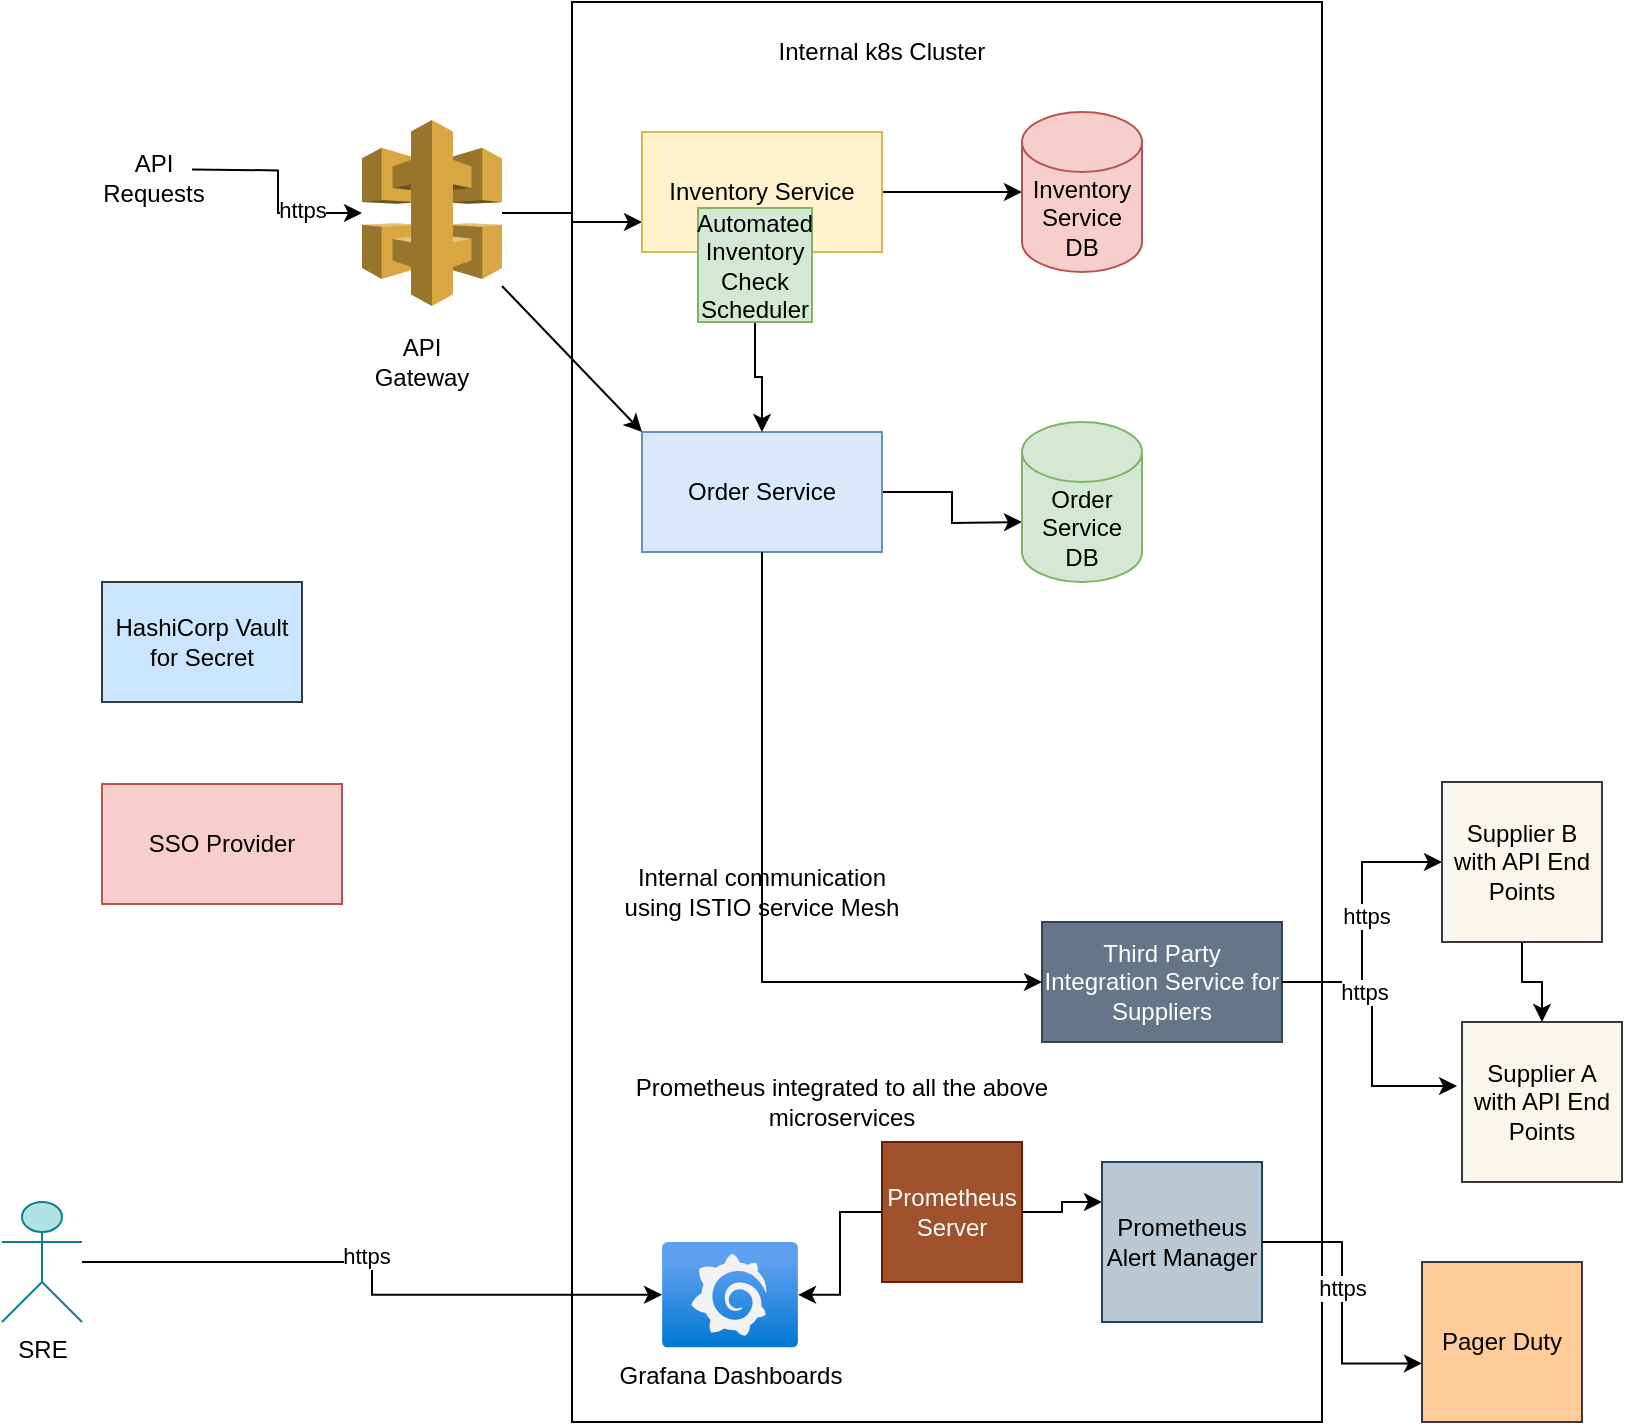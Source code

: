 <mxfile version="26.0.6">
  <diagram name="Page-1" id="Sq121gSdI1eaLHF-yedV">
    <mxGraphModel dx="2317" dy="723" grid="1" gridSize="10" guides="1" tooltips="1" connect="1" arrows="1" fold="1" page="1" pageScale="1" pageWidth="850" pageHeight="1100" background="#ffffff" math="0" shadow="0">
      <root>
        <mxCell id="0" />
        <mxCell id="1" parent="0" />
        <mxCell id="BBSbf0idhuolhISf7z3k-26" value="" style="rounded=0;whiteSpace=wrap;html=1;" parent="1" vertex="1">
          <mxGeometry x="-545" width="375" height="710" as="geometry" />
        </mxCell>
        <mxCell id="BBSbf0idhuolhISf7z3k-48" style="edgeStyle=orthogonalEdgeStyle;rounded=0;orthogonalLoop=1;jettySize=auto;html=1;" parent="1" target="BBSbf0idhuolhISf7z3k-7" edge="1">
          <mxGeometry relative="1" as="geometry">
            <mxPoint x="-735" y="83.7" as="sourcePoint" />
          </mxGeometry>
        </mxCell>
        <mxCell id="BBSbf0idhuolhISf7z3k-61" value="https" style="edgeLabel;html=1;align=center;verticalAlign=middle;resizable=0;points=[];" parent="BBSbf0idhuolhISf7z3k-48" vertex="1" connectable="0">
          <mxGeometry x="0.415" y="2" relative="1" as="geometry">
            <mxPoint x="1" as="offset" />
          </mxGeometry>
        </mxCell>
        <mxCell id="BBSbf0idhuolhISf7z3k-5" value="API Requests" style="text;html=1;align=center;verticalAlign=middle;whiteSpace=wrap;rounded=0;" parent="1" vertex="1">
          <mxGeometry x="-784" y="73" width="60" height="30" as="geometry" />
        </mxCell>
        <mxCell id="BBSbf0idhuolhISf7z3k-47" style="edgeStyle=orthogonalEdgeStyle;rounded=0;orthogonalLoop=1;jettySize=auto;html=1;entryX=0;entryY=0.75;entryDx=0;entryDy=0;" parent="1" source="BBSbf0idhuolhISf7z3k-7" target="BBSbf0idhuolhISf7z3k-9" edge="1">
          <mxGeometry relative="1" as="geometry" />
        </mxCell>
        <mxCell id="BBSbf0idhuolhISf7z3k-7" value="" style="outlineConnect=0;dashed=0;verticalLabelPosition=bottom;verticalAlign=top;align=center;html=1;shape=mxgraph.aws3.api_gateway;fillColor=#D9A741;gradientColor=none;" parent="1" vertex="1">
          <mxGeometry x="-650" y="59" width="70" height="93" as="geometry" />
        </mxCell>
        <mxCell id="BBSbf0idhuolhISf7z3k-8" value="API Gateway" style="text;html=1;align=center;verticalAlign=middle;whiteSpace=wrap;rounded=0;" parent="1" vertex="1">
          <mxGeometry x="-650" y="165" width="60" height="30" as="geometry" />
        </mxCell>
        <mxCell id="BBSbf0idhuolhISf7z3k-45" style="edgeStyle=orthogonalEdgeStyle;rounded=0;orthogonalLoop=1;jettySize=auto;html=1;" parent="1" source="BBSbf0idhuolhISf7z3k-9" edge="1">
          <mxGeometry relative="1" as="geometry">
            <mxPoint x="-320" y="95" as="targetPoint" />
          </mxGeometry>
        </mxCell>
        <mxCell id="BBSbf0idhuolhISf7z3k-9" value="Inventory Service" style="rounded=0;whiteSpace=wrap;html=1;fillColor=#fff2cc;strokeColor=#d6b656;" parent="1" vertex="1">
          <mxGeometry x="-510" y="65" width="120" height="60" as="geometry" />
        </mxCell>
        <mxCell id="BBSbf0idhuolhISf7z3k-52" style="edgeStyle=orthogonalEdgeStyle;rounded=0;orthogonalLoop=1;jettySize=auto;html=1;entryX=0;entryY=0.75;entryDx=0;entryDy=0;" parent="1" source="BBSbf0idhuolhISf7z3k-18" edge="1">
          <mxGeometry relative="1" as="geometry">
            <mxPoint x="-320" y="260" as="targetPoint" />
          </mxGeometry>
        </mxCell>
        <mxCell id="BBSbf0idhuolhISf7z3k-18" value="Order Service" style="rounded=0;whiteSpace=wrap;html=1;fillColor=#dae8fc;strokeColor=#6c8ebf;" parent="1" vertex="1">
          <mxGeometry x="-510" y="215" width="120" height="60" as="geometry" />
        </mxCell>
        <mxCell id="hgsTW5Jj8APA9lE1k1JQ-5" style="edgeStyle=orthogonalEdgeStyle;rounded=0;orthogonalLoop=1;jettySize=auto;html=1;" parent="1" source="BBSbf0idhuolhISf7z3k-22" target="hgsTW5Jj8APA9lE1k1JQ-4" edge="1">
          <mxGeometry relative="1" as="geometry" />
        </mxCell>
        <mxCell id="hgsTW5Jj8APA9lE1k1JQ-7" value="https" style="edgeLabel;html=1;align=center;verticalAlign=middle;resizable=0;points=[];" parent="hgsTW5Jj8APA9lE1k1JQ-5" vertex="1" connectable="0">
          <mxGeometry x="0.043" y="-2" relative="1" as="geometry">
            <mxPoint as="offset" />
          </mxGeometry>
        </mxCell>
        <mxCell id="BBSbf0idhuolhISf7z3k-22" value="Third Party Integration Service for Suppliers" style="rounded=0;whiteSpace=wrap;html=1;fillColor=#647687;fontColor=#ffffff;strokeColor=#314354;" parent="1" vertex="1">
          <mxGeometry x="-310" y="460" width="120" height="60" as="geometry" />
        </mxCell>
        <mxCell id="BBSbf0idhuolhISf7z3k-23" value="Supplier A with API End Points" style="whiteSpace=wrap;html=1;aspect=fixed;fillColor=#f9f7ed;strokeColor=#36393d;" parent="1" vertex="1">
          <mxGeometry x="-100" y="510" width="80" height="80" as="geometry" />
        </mxCell>
        <mxCell id="BBSbf0idhuolhISf7z3k-27" value="Internal k8s Cluster" style="text;html=1;align=center;verticalAlign=middle;whiteSpace=wrap;rounded=0;" parent="1" vertex="1">
          <mxGeometry x="-490" y="10" width="200" height="30" as="geometry" />
        </mxCell>
        <mxCell id="BBSbf0idhuolhISf7z3k-28" value="Internal communication using ISTIO service Mesh" style="text;html=1;align=center;verticalAlign=middle;whiteSpace=wrap;rounded=0;" parent="1" vertex="1">
          <mxGeometry x="-520" y="430" width="140" height="30" as="geometry" />
        </mxCell>
        <mxCell id="BBSbf0idhuolhISf7z3k-29" value="Grafana Dashboards" style="image;aspect=fixed;html=1;points=[];align=center;fontSize=12;image=img/lib/azure2/other/Grafana.svg;" parent="1" vertex="1">
          <mxGeometry x="-500" y="620" width="68" height="52.8" as="geometry" />
        </mxCell>
        <mxCell id="BBSbf0idhuolhISf7z3k-37" style="edgeStyle=orthogonalEdgeStyle;rounded=0;orthogonalLoop=1;jettySize=auto;html=1;entryX=0;entryY=0.25;entryDx=0;entryDy=0;" parent="1" source="BBSbf0idhuolhISf7z3k-30" target="BBSbf0idhuolhISf7z3k-35" edge="1">
          <mxGeometry relative="1" as="geometry" />
        </mxCell>
        <mxCell id="BBSbf0idhuolhISf7z3k-55" style="edgeStyle=orthogonalEdgeStyle;rounded=0;orthogonalLoop=1;jettySize=auto;html=1;" parent="1" source="BBSbf0idhuolhISf7z3k-30" target="BBSbf0idhuolhISf7z3k-29" edge="1">
          <mxGeometry relative="1" as="geometry" />
        </mxCell>
        <mxCell id="BBSbf0idhuolhISf7z3k-30" value="Prometheus Server" style="whiteSpace=wrap;html=1;aspect=fixed;fillColor=#a0522d;fontColor=#ffffff;strokeColor=#6D1F00;" parent="1" vertex="1">
          <mxGeometry x="-390" y="570" width="70" height="70" as="geometry" />
        </mxCell>
        <mxCell id="BBSbf0idhuolhISf7z3k-33" value="Pager Duty" style="whiteSpace=wrap;html=1;aspect=fixed;fillColor=#ffcc99;strokeColor=#36393d;" parent="1" vertex="1">
          <mxGeometry x="-120" y="630" width="80" height="80" as="geometry" />
        </mxCell>
        <mxCell id="BBSbf0idhuolhISf7z3k-35" value="Prometheus Alert Manager" style="whiteSpace=wrap;html=1;aspect=fixed;fillColor=#bac8d3;strokeColor=#23445d;" parent="1" vertex="1">
          <mxGeometry x="-280" y="580" width="80" height="80" as="geometry" />
        </mxCell>
        <mxCell id="BBSbf0idhuolhISf7z3k-36" style="edgeStyle=orthogonalEdgeStyle;rounded=0;orthogonalLoop=1;jettySize=auto;html=1;entryX=0;entryY=0.634;entryDx=0;entryDy=0;entryPerimeter=0;" parent="1" source="BBSbf0idhuolhISf7z3k-35" target="BBSbf0idhuolhISf7z3k-33" edge="1">
          <mxGeometry relative="1" as="geometry" />
        </mxCell>
        <mxCell id="BBSbf0idhuolhISf7z3k-68" value="https" style="edgeLabel;html=1;align=center;verticalAlign=middle;resizable=0;points=[];" parent="BBSbf0idhuolhISf7z3k-36" vertex="1" connectable="0">
          <mxGeometry x="-0.101" relative="1" as="geometry">
            <mxPoint as="offset" />
          </mxGeometry>
        </mxCell>
        <mxCell id="BBSbf0idhuolhISf7z3k-38" style="edgeStyle=orthogonalEdgeStyle;rounded=0;orthogonalLoop=1;jettySize=auto;html=1;entryX=-0.031;entryY=0.4;entryDx=0;entryDy=0;entryPerimeter=0;" parent="1" source="BBSbf0idhuolhISf7z3k-22" target="BBSbf0idhuolhISf7z3k-23" edge="1">
          <mxGeometry relative="1" as="geometry" />
        </mxCell>
        <mxCell id="BBSbf0idhuolhISf7z3k-67" value="https" style="edgeLabel;html=1;align=center;verticalAlign=middle;resizable=0;points=[];" parent="BBSbf0idhuolhISf7z3k-38" vertex="1" connectable="0">
          <mxGeometry x="-0.29" y="-4" relative="1" as="geometry">
            <mxPoint as="offset" />
          </mxGeometry>
        </mxCell>
        <mxCell id="BBSbf0idhuolhISf7z3k-49" value="" style="endArrow=classic;html=1;rounded=0;entryX=0;entryY=0;entryDx=0;entryDy=0;" parent="1" source="BBSbf0idhuolhISf7z3k-7" target="BBSbf0idhuolhISf7z3k-18" edge="1">
          <mxGeometry width="50" height="50" relative="1" as="geometry">
            <mxPoint x="-530" y="280" as="sourcePoint" />
            <mxPoint x="-480" y="230" as="targetPoint" />
          </mxGeometry>
        </mxCell>
        <mxCell id="BBSbf0idhuolhISf7z3k-54" value="" style="endArrow=classic;html=1;rounded=0;" parent="1" source="BBSbf0idhuolhISf7z3k-18" target="BBSbf0idhuolhISf7z3k-22" edge="1">
          <mxGeometry width="50" height="50" relative="1" as="geometry">
            <mxPoint x="-530" y="410" as="sourcePoint" />
            <mxPoint x="-480" y="360" as="targetPoint" />
            <Array as="points">
              <mxPoint x="-450" y="490" />
            </Array>
          </mxGeometry>
        </mxCell>
        <mxCell id="BBSbf0idhuolhISf7z3k-56" value="Prometheus integrated to all the above microservices" style="text;html=1;align=center;verticalAlign=middle;whiteSpace=wrap;rounded=0;" parent="1" vertex="1">
          <mxGeometry x="-520" y="535" width="220" height="30" as="geometry" />
        </mxCell>
        <mxCell id="BBSbf0idhuolhISf7z3k-59" style="edgeStyle=orthogonalEdgeStyle;rounded=0;orthogonalLoop=1;jettySize=auto;html=1;" parent="1" source="BBSbf0idhuolhISf7z3k-57" target="BBSbf0idhuolhISf7z3k-29" edge="1">
          <mxGeometry relative="1" as="geometry" />
        </mxCell>
        <mxCell id="BBSbf0idhuolhISf7z3k-60" value="https" style="edgeLabel;html=1;align=center;verticalAlign=middle;resizable=0;points=[];" parent="BBSbf0idhuolhISf7z3k-59" vertex="1" connectable="0">
          <mxGeometry x="-0.078" y="3" relative="1" as="geometry">
            <mxPoint as="offset" />
          </mxGeometry>
        </mxCell>
        <mxCell id="BBSbf0idhuolhISf7z3k-57" value="SRE" style="shape=umlActor;verticalLabelPosition=bottom;verticalAlign=top;html=1;outlineConnect=0;fillColor=#b0e3e6;strokeColor=#0e8088;" parent="1" vertex="1">
          <mxGeometry x="-830" y="600" width="40" height="60" as="geometry" />
        </mxCell>
        <mxCell id="BBSbf0idhuolhISf7z3k-69" value="SSO Provider" style="rounded=0;whiteSpace=wrap;html=1;fillColor=#f8cecc;strokeColor=#b85450;" parent="1" vertex="1">
          <mxGeometry x="-780" y="391" width="120" height="60" as="geometry" />
        </mxCell>
        <mxCell id="BBSbf0idhuolhISf7z3k-70" value="HashiCorp Vault for Secret" style="rounded=0;whiteSpace=wrap;html=1;fillColor=#cce5ff;strokeColor=#36393d;" parent="1" vertex="1">
          <mxGeometry x="-780" y="290" width="100" height="60" as="geometry" />
        </mxCell>
        <mxCell id="hgsTW5Jj8APA9lE1k1JQ-2" value="Inventory Service DB" style="shape=cylinder3;whiteSpace=wrap;html=1;boundedLbl=1;backgroundOutline=1;size=15;fillColor=#f8cecc;strokeColor=#b85450;" parent="1" vertex="1">
          <mxGeometry x="-320" y="55" width="60" height="80" as="geometry" />
        </mxCell>
        <mxCell id="hgsTW5Jj8APA9lE1k1JQ-3" value="Order Service DB" style="shape=cylinder3;whiteSpace=wrap;html=1;boundedLbl=1;backgroundOutline=1;size=15;fillColor=#d5e8d4;strokeColor=#82b366;" parent="1" vertex="1">
          <mxGeometry x="-320" y="210" width="60" height="80" as="geometry" />
        </mxCell>
        <mxCell id="hgsTW5Jj8APA9lE1k1JQ-6" value="" style="edgeStyle=orthogonalEdgeStyle;rounded=0;orthogonalLoop=1;jettySize=auto;html=1;" parent="1" source="hgsTW5Jj8APA9lE1k1JQ-4" target="BBSbf0idhuolhISf7z3k-23" edge="1">
          <mxGeometry relative="1" as="geometry" />
        </mxCell>
        <mxCell id="hgsTW5Jj8APA9lE1k1JQ-4" value="Supplier B with API End Points" style="whiteSpace=wrap;html=1;aspect=fixed;fillColor=#f9f7ed;strokeColor=#36393d;" parent="1" vertex="1">
          <mxGeometry x="-110" y="390" width="80" height="80" as="geometry" />
        </mxCell>
        <mxCell id="c3sEqxKtOVM5gHLj_5go-2" style="edgeStyle=orthogonalEdgeStyle;rounded=0;orthogonalLoop=1;jettySize=auto;html=1;" edge="1" parent="1" source="c3sEqxKtOVM5gHLj_5go-1" target="BBSbf0idhuolhISf7z3k-18">
          <mxGeometry relative="1" as="geometry" />
        </mxCell>
        <mxCell id="c3sEqxKtOVM5gHLj_5go-1" value="Automated Inventory Check Scheduler" style="whiteSpace=wrap;html=1;aspect=fixed;fillColor=#d5e8d4;strokeColor=#82b366;" vertex="1" parent="1">
          <mxGeometry x="-482" y="103" width="57" height="57" as="geometry" />
        </mxCell>
      </root>
    </mxGraphModel>
  </diagram>
</mxfile>
